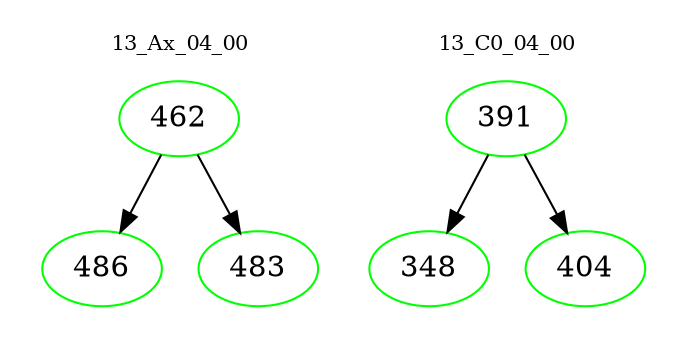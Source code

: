 digraph{
subgraph cluster_0 {
color = white
label = "13_Ax_04_00";
fontsize=10;
T0_462 [label="462", color="green"]
T0_462 -> T0_486 [color="black"]
T0_486 [label="486", color="green"]
T0_462 -> T0_483 [color="black"]
T0_483 [label="483", color="green"]
}
subgraph cluster_1 {
color = white
label = "13_C0_04_00";
fontsize=10;
T1_391 [label="391", color="green"]
T1_391 -> T1_348 [color="black"]
T1_348 [label="348", color="green"]
T1_391 -> T1_404 [color="black"]
T1_404 [label="404", color="green"]
}
}
